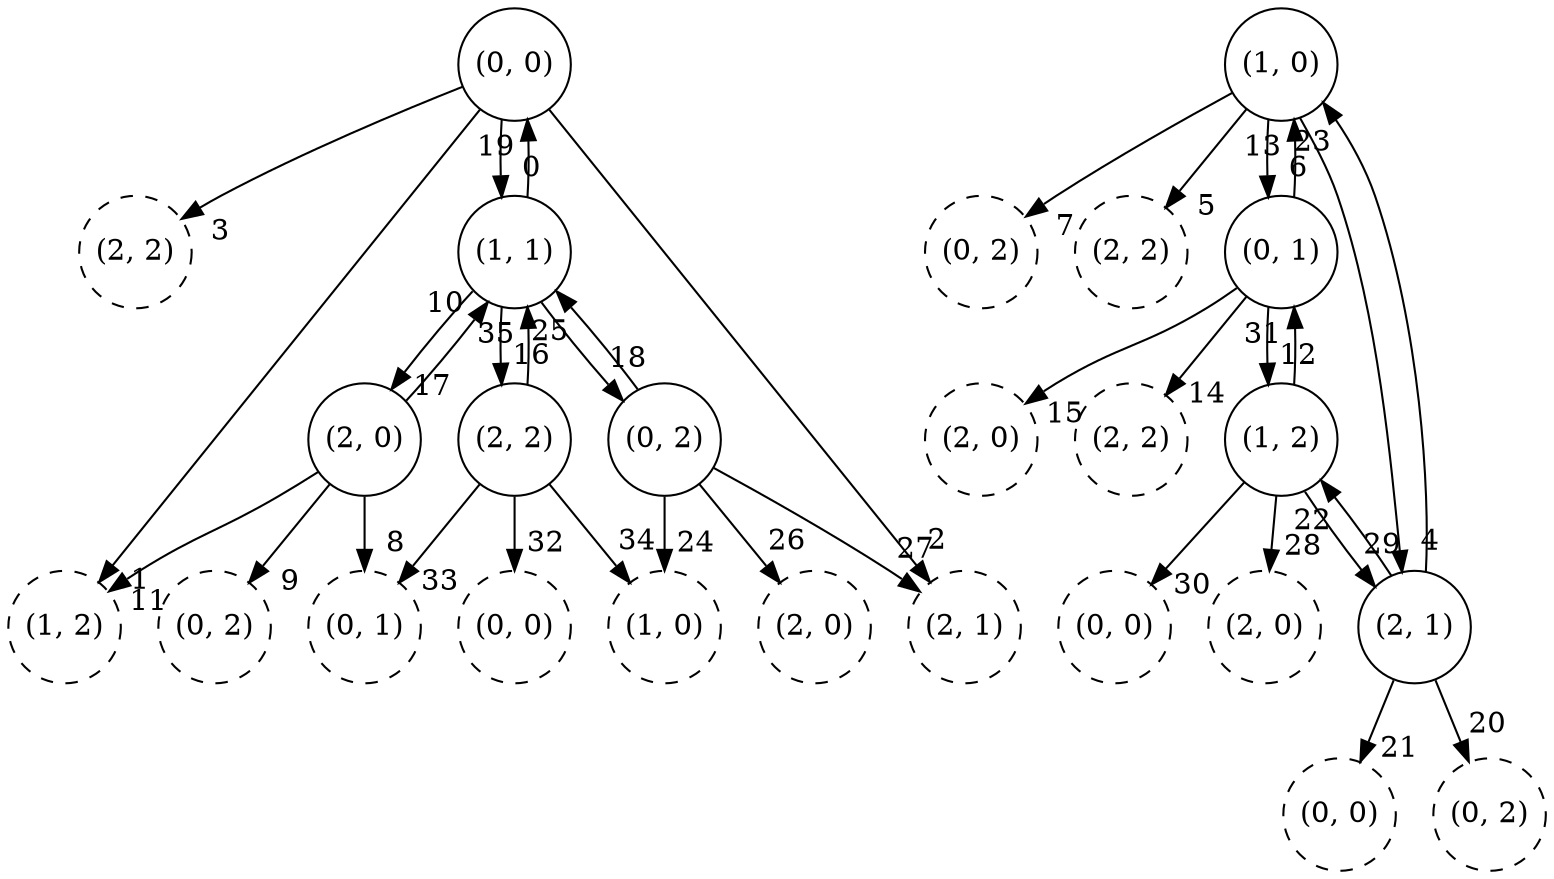 digraph {
	"(-1, -1)" [pos="-1.75,-1.75!" width=0.75 height=0.75 fixedsize=True style="dashed" label="(2, 2)"]
	"(0, -1)" [pos="0.0,-1.75!" width=0.75 height=0.75 fixedsize=True style="dashed" label="(0, 2)"]
	"(1, -1)" [pos="1.75,-1.75!" width=0.75 height=0.75 fixedsize=True style="dashed" label="(1, 2)"]
	"(2, -1)" [pos="3.5,-1.75!" width=0.75 height=0.75 fixedsize=True style="dashed" label="(2, 2)"]
	"(3, -1)" [pos="5.25,-1.75!" width=0.75 height=0.75 fixedsize=True style="dashed" label="(0, 2)"]
	"(-1, 0)" [pos="-1.75,0.0!" width=0.75 height=0.75 fixedsize=True style="dashed" label="(2, 0)"]
	"(0, 0)" [pos="0.0,0.0!" width=0.75 height=0.75 fixedsize=True]
	"(1, 0)" [pos="1.75,0.0!" width=0.75 height=0.75 fixedsize=True]
	"(2, 0)" [pos="3.5,0.0!" width=0.75 height=0.75 fixedsize=True]
	"(3, 0)" [pos="5.25,0.0!" width=0.75 height=0.75 fixedsize=True style="dashed" label="(0, 0)"]
	"(-1, 1)" [pos="-1.75,1.75!" width=0.75 height=0.75 fixedsize=True style="dashed" label="(2, 1)"]
	"(0, 1)" [pos="0.0,1.75!" width=0.75 height=0.75 fixedsize=True]
	"(1, 1)" [pos="1.75,1.75!" width=0.75 height=0.75 fixedsize=True]
	"(2, 1)" [pos="3.5,1.75!" width=0.75 height=0.75 fixedsize=True]
	"(3, 1)" [pos="5.25,1.75!" width=0.75 height=0.75 fixedsize=True style="dashed" label="(0, 1)"]
	"(-1, 2)" [pos="-1.75,3.5!" width=0.75 height=0.75 fixedsize=True style="dashed" label="(2, 2)"]
	"(0, 2)" [pos="0.0,3.5!" width=0.75 height=0.75 fixedsize=True]
	"(1, 2)" [pos="1.75,3.5!" width=0.75 height=0.75 fixedsize=True]
	"(2, 2)" [pos="3.5,3.5!" width=0.75 height=0.75 fixedsize=True]
	"(3, 2)" [pos="5.25,3.5!" width=0.75 height=0.75 fixedsize=True style="dashed" label="(0, 2)"]
	"(-1, 3)" [pos="-1.75,5.25!" width=0.75 height=0.75 fixedsize=True style="dashed" label="(2, 0)"]
	"(0, 3)" [pos="0.0,5.25!" width=0.75 height=0.75 fixedsize=True style="dashed" label="(0, 0)"]
	"(1, 3)" [pos="1.75,5.25!" width=0.75 height=0.75 fixedsize=True style="dashed" label="(1, 0)"]
	"(2, 3)" [pos="3.5,5.25!" width=0.75 height=0.75 fixedsize=True style="dashed" label="(2, 0)"]
	"(3, 3)" [pos="5.25,5.25!" width=0.75 height=0.75 fixedsize=True style="dashed" label="(0, 0)"]

	 "(0, 0)" -> "(1, 1)"[headlabel=0 labeldistance=2 labelangle=-50];
	 "(0, 0)" -> "(1, -1)"[headlabel=1 labeldistance=2 labelangle=-50];
	 "(0, 0)" -> "(-1, 1)"[headlabel=2 labeldistance=2 labelangle=-50];
	 "(0, 0)" -> "(-1, -1)"[headlabel=3 labeldistance=2 labelangle=-50];
	 "(1, 0)" -> "(2, 1)"[headlabel=4 labeldistance=2 labelangle=-50];
	 "(1, 0)" -> "(2, -1)"[headlabel=5 labeldistance=2 labelangle=-50];
	 "(1, 0)" -> "(0, 1)"[headlabel=6 labeldistance=2 labelangle=-50];
	 "(1, 0)" -> "(0, -1)"[headlabel=7 labeldistance=2 labelangle=-50];
	 "(2, 0)" -> "(3, 1)"[headlabel=8 labeldistance=2 labelangle=-50];
	 "(2, 0)" -> "(3, -1)"[headlabel=9 labeldistance=2 labelangle=-50];
	 "(2, 0)" -> "(1, 1)"[headlabel=10 labeldistance=2 labelangle=-50];
	 "(2, 0)" -> "(1, -1)"[headlabel=11 labeldistance=2 labelangle=-50];
	 "(0, 1)" -> "(1, 2)"[headlabel=12 labeldistance=2 labelangle=-50];
	 "(0, 1)" -> "(1, 0)"[headlabel=13 labeldistance=2 labelangle=-50];
	 "(0, 1)" -> "(-1, 2)"[headlabel=14 labeldistance=2 labelangle=-50];
	 "(0, 1)" -> "(-1, 0)"[headlabel=15 labeldistance=2 labelangle=-50];
	 "(1, 1)" -> "(2, 2)"[headlabel=16 labeldistance=2 labelangle=-50];
	 "(1, 1)" -> "(2, 0)"[headlabel=17 labeldistance=2 labelangle=-50];
	 "(1, 1)" -> "(0, 2)"[headlabel=18 labeldistance=2 labelangle=-50];
	 "(1, 1)" -> "(0, 0)"[headlabel=19 labeldistance=2 labelangle=-50];
	 "(2, 1)" -> "(3, 2)"[headlabel=20 labeldistance=2 labelangle=-50];
	 "(2, 1)" -> "(3, 0)"[headlabel=21 labeldistance=2 labelangle=-50];
	 "(2, 1)" -> "(1, 2)"[headlabel=22 labeldistance=2 labelangle=-50];
	 "(2, 1)" -> "(1, 0)"[headlabel=23 labeldistance=2 labelangle=-50];
	 "(0, 2)" -> "(1, 3)"[headlabel=24 labeldistance=2 labelangle=-50];
	 "(0, 2)" -> "(1, 1)"[headlabel=25 labeldistance=2 labelangle=-50];
	 "(0, 2)" -> "(-1, 3)"[headlabel=26 labeldistance=2 labelangle=-50];
	 "(0, 2)" -> "(-1, 1)"[headlabel=27 labeldistance=2 labelangle=-50];
	 "(1, 2)" -> "(2, 3)"[headlabel=28 labeldistance=2 labelangle=-50];
	 "(1, 2)" -> "(2, 1)"[headlabel=29 labeldistance=2 labelangle=-50];
	 "(1, 2)" -> "(0, 3)"[headlabel=30 labeldistance=2 labelangle=-50];
	 "(1, 2)" -> "(0, 1)"[headlabel=31 labeldistance=2 labelangle=-50];
	 "(2, 2)" -> "(3, 3)"[headlabel=32 labeldistance=2 labelangle=-50];
	 "(2, 2)" -> "(3, 1)"[headlabel=33 labeldistance=2 labelangle=-50];
	 "(2, 2)" -> "(1, 3)"[headlabel=34 labeldistance=2 labelangle=-50];
	 "(2, 2)" -> "(1, 1)"[headlabel=35 labeldistance=2 labelangle=-50];
}
